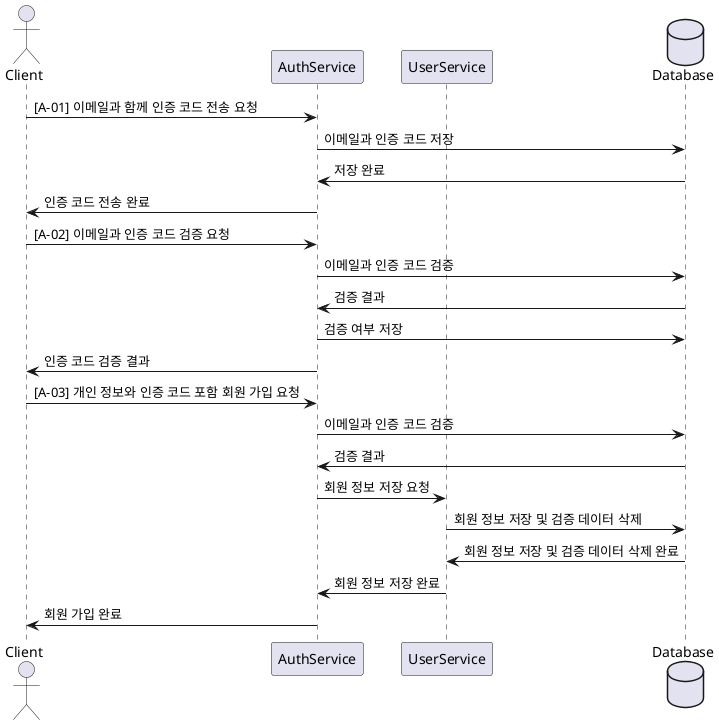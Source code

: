 @startuml
actor Client

participant "AuthService" as Auth
participant "UserService" as User
database "Database" as DB

Client -> Auth : [A-01] 이메일과 함께 인증 코드 전송 요청
Auth -> DB : 이메일과 인증 코드 저장
DB -> Auth : 저장 완료
Auth -> Client : 인증 코드 전송 완료

Client -> Auth : [A-02] 이메일과 인증 코드 검증 요청
Auth -> DB : 이메일과 인증 코드 검증
DB -> Auth : 검증 결과
Auth -> DB : 검증 여부 저장
Auth -> Client : 인증 코드 검증 결과

Client -> Auth : [A-03] 개인 정보와 인증 코드 포함 회원 가입 요청
Auth -> DB : 이메일과 인증 코드 검증
DB -> Auth : 검증 결과
Auth -> User : 회원 정보 저장 요청
User -> DB : 회원 정보 저장 및 검증 데이터 삭제
DB -> User : 회원 정보 저장 및 검증 데이터 삭제 완료
User -> Auth : 회원 정보 저장 완료
Auth -> Client : 회원 가입 완료
@enduml
